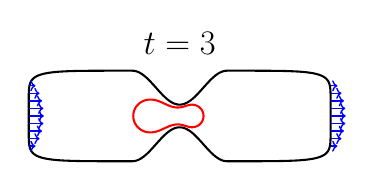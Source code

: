 \begin{tikzpicture}[scale=0.5]

\begin{axis}[
  xmin = -11,
  xmax = 11,
  ymin = -3.2,
  ymax = 3.2,
  scale only axis,
  axis equal image,
  hide axis,
  title = {\Huge$t=3$}
  ]

\addplot [mark=none,black,line width=1.5] table{
1.0e+01 0.0e+00
1.0e+01 3.682e-02
1.0e+01 7.365e-02
1.0e+01 1.105e-01
1.0e+01 1.474e-01
1.0e+01 1.843e-01
1.0e+01 2.213e-01
1.0e+01 2.583e-01
1.0e+01 2.955e-01
1.0e+01 3.327e-01
1.0e+01 3.7e-01
1.0e+01 4.074e-01
1.0e+01 4.45e-01
1.0e+01 4.827e-01
1.0e+01 5.205e-01
1.0e+01 5.586e-01
1.0e+01 5.967e-01
1.0e+01 6.351e-01
1.0e+01 6.737e-01
1.0e+01 7.125e-01
1.0e+01 7.515e-01
1.0e+01 7.907e-01
1.0e+01 8.302e-01
10.0e+00 8.7e-01
10.0e+00 9.1e-01
10.0e+00 9.504e-01
10.0e+00 9.911e-01
10.0e+00 1.032e+00
10.0e+00 1.073e+00
9.999e+00 1.115e+00
9.999e+00 1.157e+00
9.999e+00 1.2e+00
9.999e+00 1.242e+00
9.999e+00 1.286e+00
9.998e+00 1.33e+00
9.998e+00 1.374e+00
9.997e+00 1.419e+00
9.996e+00 1.464e+00
9.995e+00 1.509e+00
9.993e+00 1.556e+00
9.992e+00 1.602e+00
9.989e+00 1.649e+00
9.987e+00 1.697e+00
9.983e+00 1.746e+00
9.979e+00 1.794e+00
9.974e+00 1.844e+00
9.968e+00 1.894e+00
9.961e+00 1.944e+00
9.951e+00 1.995e+00
9.94e+00 2.046e+00
9.927e+00 2.097e+00
9.911e+00 2.149e+00
9.891e+00 2.201e+00
9.868e+00 2.252e+00
9.84e+00 2.304e+00
9.807e+00 2.355e+00
9.769e+00 2.405e+00
9.724e+00 2.454e+00
9.671e+00 2.503e+00
9.611e+00 2.55e+00
9.542e+00 2.594e+00
9.463e+00 2.637e+00
9.376e+00 2.678e+00
9.278e+00 2.716e+00
9.17e+00 2.751e+00
9.053e+00 2.783e+00
8.926e+00 2.813e+00
8.791e+00 2.839e+00
8.648e+00 2.862e+00
8.498e+00 2.883e+00
8.342e+00 2.901e+00
8.182e+00 2.917e+00
8.017e+00 2.931e+00
7.849e+00 2.942e+00
7.679e+00 2.952e+00
7.508e+00 2.96e+00
7.336e+00 2.967e+00
7.163e+00 2.973e+00
6.991e+00 2.978e+00
6.82e+00 2.982e+00
6.649e+00 2.985e+00
6.48e+00 2.988e+00
6.312e+00 2.99e+00
6.146e+00 2.992e+00
5.981e+00 2.994e+00
5.819e+00 2.995e+00
5.657e+00 2.996e+00
5.498e+00 2.997e+00
5.341e+00 2.998e+00
5.185e+00 2.998e+00
5.031e+00 2.998e+00
4.879e+00 2.999e+00
4.728e+00 2.999e+00
4.579e+00 2.999e+00
4.432e+00 2.999e+00
4.286e+00 3.0e+00
4.142e+00 3.0e+00
3.999e+00 3.0e+00
3.857e+00 3.0e+00
3.717e+00 3.0e+00
3.578e+00 3.0e+00
3.44e+00 3.0e+00
3.304e+00 3.0e+00
3.168e+00 3.0e+00
3.033e+00 2.993e+00
2.9e+00 2.967e+00
2.767e+00 2.922e+00
2.636e+00 2.859e+00
2.505e+00 2.78e+00
2.375e+00 2.685e+00
2.246e+00 2.578e+00
2.117e+00 2.459e+00
1.989e+00 2.332e+00
1.862e+00 2.198e+00
1.735e+00 2.059e+00
1.609e+00 1.918e+00
1.483e+00 1.777e+00
1.358e+00 1.638e+00
1.233e+00 1.503e+00
1.109e+00 1.374e+00
9.849e-01 1.253e+00
8.611e-01 1.142e+00
7.376e-01 1.042e+00
6.144e-01 9.557e-01
4.913e-01 8.831e-01
3.683e-01 8.255e-01
2.455e-01 7.837e-01
1.227e-01 7.585e-01
6.123e-16 7.5e-01
-1.227e-01 7.585e-01
-2.455e-01 7.837e-01
-3.683e-01 8.255e-01
-4.913e-01 8.831e-01
-6.144e-01 9.557e-01
-7.376e-01 1.042e+00
-8.611e-01 1.142e+00
-9.849e-01 1.253e+00
-1.109e+00 1.374e+00
-1.233e+00 1.503e+00
-1.358e+00 1.638e+00
-1.483e+00 1.777e+00
-1.609e+00 1.918e+00
-1.735e+00 2.059e+00
-1.862e+00 2.198e+00
-1.989e+00 2.332e+00
-2.117e+00 2.459e+00
-2.246e+00 2.578e+00
-2.375e+00 2.685e+00
-2.505e+00 2.78e+00
-2.636e+00 2.859e+00
-2.767e+00 2.922e+00
-2.9e+00 2.967e+00
-3.033e+00 2.993e+00
-3.168e+00 3.0e+00
-3.304e+00 3.0e+00
-3.44e+00 3.0e+00
-3.578e+00 3.0e+00
-3.717e+00 3.0e+00
-3.857e+00 3.0e+00
-3.999e+00 3.0e+00
-4.142e+00 3.0e+00
-4.286e+00 3.0e+00
-4.432e+00 2.999e+00
-4.579e+00 2.999e+00
-4.728e+00 2.999e+00
-4.879e+00 2.999e+00
-5.031e+00 2.998e+00
-5.185e+00 2.998e+00
-5.341e+00 2.998e+00
-5.498e+00 2.997e+00
-5.657e+00 2.996e+00
-5.819e+00 2.995e+00
-5.981e+00 2.994e+00
-6.146e+00 2.992e+00
-6.312e+00 2.99e+00
-6.48e+00 2.988e+00
-6.649e+00 2.985e+00
-6.82e+00 2.982e+00
-6.991e+00 2.978e+00
-7.163e+00 2.973e+00
-7.336e+00 2.967e+00
-7.508e+00 2.96e+00
-7.679e+00 2.952e+00
-7.849e+00 2.942e+00
-8.017e+00 2.931e+00
-8.182e+00 2.917e+00
-8.342e+00 2.901e+00
-8.498e+00 2.883e+00
-8.648e+00 2.862e+00
-8.791e+00 2.839e+00
-8.926e+00 2.813e+00
-9.053e+00 2.783e+00
-9.17e+00 2.751e+00
-9.278e+00 2.716e+00
-9.376e+00 2.678e+00
-9.463e+00 2.637e+00
-9.542e+00 2.594e+00
-9.611e+00 2.55e+00
-9.671e+00 2.503e+00
-9.724e+00 2.454e+00
-9.769e+00 2.405e+00
-9.807e+00 2.355e+00
-9.84e+00 2.304e+00
-9.868e+00 2.252e+00
-9.891e+00 2.201e+00
-9.911e+00 2.149e+00
-9.927e+00 2.097e+00
-9.94e+00 2.046e+00
-9.951e+00 1.995e+00
-9.961e+00 1.944e+00
-9.968e+00 1.894e+00
-9.974e+00 1.844e+00
-9.979e+00 1.794e+00
-9.983e+00 1.746e+00
-9.987e+00 1.697e+00
-9.989e+00 1.649e+00
-9.992e+00 1.602e+00
-9.993e+00 1.556e+00
-9.995e+00 1.509e+00
-9.996e+00 1.464e+00
-9.997e+00 1.419e+00
-9.998e+00 1.374e+00
-9.998e+00 1.33e+00
-9.999e+00 1.286e+00
-9.999e+00 1.242e+00
-9.999e+00 1.2e+00
-9.999e+00 1.157e+00
-9.999e+00 1.115e+00
-10.0e+00 1.073e+00
-10.0e+00 1.032e+00
-10.0e+00 9.911e-01
-10.0e+00 9.504e-01
-10.0e+00 9.1e-01
-10.0e+00 8.7e-01
-1.0e+01 8.302e-01
-1.0e+01 7.907e-01
-1.0e+01 7.515e-01
-1.0e+01 7.125e-01
-1.0e+01 6.737e-01
-1.0e+01 6.351e-01
-1.0e+01 5.967e-01
-1.0e+01 5.586e-01
-1.0e+01 5.205e-01
-1.0e+01 4.827e-01
-1.0e+01 4.45e-01
-1.0e+01 4.074e-01
-1.0e+01 3.7e-01
-1.0e+01 3.327e-01
-1.0e+01 2.955e-01
-1.0e+01 2.583e-01
-1.0e+01 2.213e-01
-1.0e+01 1.843e-01
-1.0e+01 1.474e-01
-1.0e+01 1.105e-01
-1.0e+01 7.365e-02
-1.0e+01 3.682e-02
-1.0e+01 3.674e-16
-1.0e+01 -3.682e-02
-1.0e+01 -7.365e-02
-1.0e+01 -1.105e-01
-1.0e+01 -1.474e-01
-1.0e+01 -1.843e-01
-1.0e+01 -2.213e-01
-1.0e+01 -2.583e-01
-1.0e+01 -2.955e-01
-1.0e+01 -3.327e-01
-1.0e+01 -3.7e-01
-1.0e+01 -4.074e-01
-1.0e+01 -4.45e-01
-1.0e+01 -4.827e-01
-1.0e+01 -5.205e-01
-1.0e+01 -5.586e-01
-1.0e+01 -5.967e-01
-1.0e+01 -6.351e-01
-1.0e+01 -6.737e-01
-1.0e+01 -7.125e-01
-1.0e+01 -7.515e-01
-1.0e+01 -7.907e-01
-1.0e+01 -8.302e-01
-10.0e+00 -8.7e-01
-10.0e+00 -9.1e-01
-10.0e+00 -9.504e-01
-10.0e+00 -9.911e-01
-10.0e+00 -1.032e+00
-10.0e+00 -1.073e+00
-9.999e+00 -1.115e+00
-9.999e+00 -1.157e+00
-9.999e+00 -1.2e+00
-9.999e+00 -1.242e+00
-9.999e+00 -1.286e+00
-9.998e+00 -1.33e+00
-9.998e+00 -1.374e+00
-9.997e+00 -1.419e+00
-9.996e+00 -1.464e+00
-9.995e+00 -1.509e+00
-9.993e+00 -1.556e+00
-9.992e+00 -1.602e+00
-9.989e+00 -1.649e+00
-9.987e+00 -1.697e+00
-9.983e+00 -1.746e+00
-9.979e+00 -1.794e+00
-9.974e+00 -1.844e+00
-9.968e+00 -1.894e+00
-9.961e+00 -1.944e+00
-9.951e+00 -1.995e+00
-9.94e+00 -2.046e+00
-9.927e+00 -2.097e+00
-9.911e+00 -2.149e+00
-9.891e+00 -2.201e+00
-9.868e+00 -2.252e+00
-9.84e+00 -2.304e+00
-9.807e+00 -2.355e+00
-9.769e+00 -2.405e+00
-9.724e+00 -2.454e+00
-9.671e+00 -2.503e+00
-9.611e+00 -2.55e+00
-9.542e+00 -2.594e+00
-9.463e+00 -2.637e+00
-9.376e+00 -2.678e+00
-9.278e+00 -2.716e+00
-9.17e+00 -2.751e+00
-9.053e+00 -2.783e+00
-8.926e+00 -2.813e+00
-8.791e+00 -2.839e+00
-8.648e+00 -2.862e+00
-8.498e+00 -2.883e+00
-8.342e+00 -2.901e+00
-8.182e+00 -2.917e+00
-8.017e+00 -2.931e+00
-7.849e+00 -2.942e+00
-7.679e+00 -2.952e+00
-7.508e+00 -2.96e+00
-7.336e+00 -2.967e+00
-7.163e+00 -2.973e+00
-6.991e+00 -2.978e+00
-6.82e+00 -2.982e+00
-6.649e+00 -2.985e+00
-6.48e+00 -2.988e+00
-6.312e+00 -2.99e+00
-6.146e+00 -2.992e+00
-5.981e+00 -2.994e+00
-5.819e+00 -2.995e+00
-5.657e+00 -2.996e+00
-5.498e+00 -2.997e+00
-5.341e+00 -2.998e+00
-5.185e+00 -2.998e+00
-5.031e+00 -2.998e+00
-4.879e+00 -2.999e+00
-4.728e+00 -2.999e+00
-4.579e+00 -2.999e+00
-4.432e+00 -2.999e+00
-4.286e+00 -3.0e+00
-4.142e+00 -3.0e+00
-3.999e+00 -3.0e+00
-3.857e+00 -3.0e+00
-3.717e+00 -3.0e+00
-3.578e+00 -3.0e+00
-3.44e+00 -3.0e+00
-3.304e+00 -3.0e+00
-3.168e+00 -3.0e+00
-3.033e+00 -2.993e+00
-2.9e+00 -2.967e+00
-2.767e+00 -2.922e+00
-2.636e+00 -2.859e+00
-2.505e+00 -2.78e+00
-2.375e+00 -2.685e+00
-2.246e+00 -2.578e+00
-2.117e+00 -2.459e+00
-1.989e+00 -2.332e+00
-1.862e+00 -2.198e+00
-1.735e+00 -2.059e+00
-1.609e+00 -1.918e+00
-1.483e+00 -1.777e+00
-1.358e+00 -1.638e+00
-1.233e+00 -1.503e+00
-1.109e+00 -1.374e+00
-9.849e-01 -1.253e+00
-8.611e-01 -1.142e+00
-7.376e-01 -1.042e+00
-6.144e-01 -9.557e-01
-4.913e-01 -8.831e-01
-3.683e-01 -8.255e-01
-2.455e-01 -7.837e-01
-1.227e-01 -7.585e-01
-1.837e-15 -7.5e-01
1.227e-01 -7.585e-01
2.455e-01 -7.837e-01
3.683e-01 -8.255e-01
4.913e-01 -8.831e-01
6.144e-01 -9.557e-01
7.376e-01 -1.042e+00
8.611e-01 -1.142e+00
9.849e-01 -1.253e+00
1.109e+00 -1.374e+00
1.233e+00 -1.503e+00
1.358e+00 -1.638e+00
1.483e+00 -1.777e+00
1.609e+00 -1.918e+00
1.735e+00 -2.059e+00
1.862e+00 -2.198e+00
1.989e+00 -2.332e+00
2.117e+00 -2.459e+00
2.246e+00 -2.578e+00
2.375e+00 -2.685e+00
2.505e+00 -2.78e+00
2.636e+00 -2.859e+00
2.767e+00 -2.922e+00
2.9e+00 -2.967e+00
3.033e+00 -2.993e+00
3.168e+00 -3.0e+00
3.304e+00 -3.0e+00
3.44e+00 -3.0e+00
3.578e+00 -3.0e+00
3.717e+00 -3.0e+00
3.857e+00 -3.0e+00
3.999e+00 -3.0e+00
4.142e+00 -3.0e+00
4.286e+00 -3.0e+00
4.432e+00 -2.999e+00
4.579e+00 -2.999e+00
4.728e+00 -2.999e+00
4.879e+00 -2.999e+00
5.031e+00 -2.998e+00
5.185e+00 -2.998e+00
5.341e+00 -2.998e+00
5.498e+00 -2.997e+00
5.657e+00 -2.996e+00
5.819e+00 -2.995e+00
5.981e+00 -2.994e+00
6.146e+00 -2.992e+00
6.312e+00 -2.99e+00
6.48e+00 -2.988e+00
6.649e+00 -2.985e+00
6.82e+00 -2.982e+00
6.991e+00 -2.978e+00
7.163e+00 -2.973e+00
7.336e+00 -2.967e+00
7.508e+00 -2.96e+00
7.679e+00 -2.952e+00
7.849e+00 -2.942e+00
8.017e+00 -2.931e+00
8.182e+00 -2.917e+00
8.342e+00 -2.901e+00
8.498e+00 -2.883e+00
8.648e+00 -2.862e+00
8.791e+00 -2.839e+00
8.926e+00 -2.813e+00
9.053e+00 -2.783e+00
9.17e+00 -2.751e+00
9.278e+00 -2.716e+00
9.376e+00 -2.678e+00
9.463e+00 -2.637e+00
9.542e+00 -2.594e+00
9.611e+00 -2.55e+00
9.671e+00 -2.503e+00
9.724e+00 -2.454e+00
9.769e+00 -2.405e+00
9.807e+00 -2.355e+00
9.84e+00 -2.304e+00
9.868e+00 -2.252e+00
9.891e+00 -2.201e+00
9.911e+00 -2.149e+00
9.927e+00 -2.097e+00
9.94e+00 -2.046e+00
9.951e+00 -1.995e+00
9.961e+00 -1.944e+00
9.968e+00 -1.894e+00
9.974e+00 -1.844e+00
9.979e+00 -1.794e+00
9.983e+00 -1.746e+00
9.987e+00 -1.697e+00
9.989e+00 -1.649e+00
9.992e+00 -1.602e+00
9.993e+00 -1.556e+00
9.995e+00 -1.509e+00
9.996e+00 -1.464e+00
9.997e+00 -1.419e+00
9.998e+00 -1.374e+00
9.998e+00 -1.33e+00
9.999e+00 -1.286e+00
9.999e+00 -1.242e+00
9.999e+00 -1.2e+00
9.999e+00 -1.157e+00
9.999e+00 -1.115e+00
10.0e+00 -1.073e+00
10.0e+00 -1.032e+00
10.0e+00 -9.911e-01
10.0e+00 -9.504e-01
10.0e+00 -9.1e-01
10.0e+00 -8.7e-01
1.0e+01 -8.302e-01
1.0e+01 -7.907e-01
1.0e+01 -7.515e-01
1.0e+01 -7.125e-01
1.0e+01 -6.737e-01
1.0e+01 -6.351e-01
1.0e+01 -5.967e-01
1.0e+01 -5.586e-01
1.0e+01 -5.205e-01
1.0e+01 -4.827e-01
1.0e+01 -4.45e-01
1.0e+01 -4.074e-01
1.0e+01 -3.7e-01
1.0e+01 -3.327e-01
1.0e+01 -2.955e-01
1.0e+01 -2.583e-01
1.0e+01 -2.213e-01
1.0e+01 -1.843e-01
1.0e+01 -1.474e-01
1.0e+01 -1.105e-01
1.0e+01 -7.365e-02
1.0e+01 -3.682e-02
1.0e+01 0.0e+00
};


\addplot [mark=none,red,line width=1.5] table{
-8.671e-01 7.527e-01
-8.865e-01 7.615e-01
-9.06e-01 7.705e-01
-9.258e-01 7.796e-01
-9.459e-01 7.889e-01
-9.665e-01 7.984e-01
-9.875e-01 8.083e-01
-1.009e+00 8.184e-01
-1.031e+00 8.288e-01
-1.054e+00 8.395e-01
-1.078e+00 8.506e-01
-1.103e+00 8.619e-01
-1.128e+00 8.736e-01
-1.154e+00 8.855e-01
-1.182e+00 8.978e-01
-1.21e+00 9.102e-01
-1.239e+00 9.228e-01
-1.269e+00 9.356e-01
-1.301e+00 9.485e-01
-1.333e+00 9.614e-01
-1.367e+00 9.742e-01
-1.402e+00 9.87e-01
-1.438e+00 9.995e-01
-1.475e+00 1.012e+00
-1.514e+00 1.023e+00
-1.553e+00 1.034e+00
-1.594e+00 1.045e+00
-1.637e+00 1.055e+00
-1.68e+00 1.063e+00
-1.725e+00 1.071e+00
-1.77e+00 1.077e+00
-1.817e+00 1.083e+00
-1.866e+00 1.086e+00
-1.915e+00 1.088e+00
-1.965e+00 1.088e+00
-2.015e+00 1.086e+00
-2.067e+00 1.082e+00
-2.119e+00 1.075e+00
-2.172e+00 1.066e+00
-2.225e+00 1.055e+00
-2.278e+00 1.041e+00
-2.331e+00 1.024e+00
-2.384e+00 1.005e+00
-2.437e+00 9.822e-01
-2.488e+00 9.568e-01
-2.539e+00 9.285e-01
-2.589e+00 8.972e-01
-2.638e+00 8.63e-01
-2.685e+00 8.258e-01
-2.731e+00 7.858e-01
-2.774e+00 7.43e-01
-2.815e+00 6.974e-01
-2.854e+00 6.493e-01
-2.89e+00 5.987e-01
-2.924e+00 5.459e-01
-2.954e+00 4.909e-01
-2.981e+00 4.339e-01
-3.005e+00 3.752e-01
-3.026e+00 3.151e-01
-3.043e+00 2.536e-01
-3.056e+00 1.911e-01
-3.066e+00 1.279e-01
-3.071e+00 6.406e-02
-3.073e+00 -3.623e-11
-3.071e+00 -6.406e-02
-3.066e+00 -1.279e-01
-3.056e+00 -1.911e-01
-3.043e+00 -2.536e-01
-3.026e+00 -3.151e-01
-3.005e+00 -3.752e-01
-2.981e+00 -4.339e-01
-2.954e+00 -4.909e-01
-2.924e+00 -5.459e-01
-2.89e+00 -5.987e-01
-2.854e+00 -6.493e-01
-2.815e+00 -6.974e-01
-2.774e+00 -7.43e-01
-2.731e+00 -7.858e-01
-2.685e+00 -8.258e-01
-2.638e+00 -8.63e-01
-2.589e+00 -8.972e-01
-2.539e+00 -9.285e-01
-2.488e+00 -9.568e-01
-2.437e+00 -9.822e-01
-2.384e+00 -1.005e+00
-2.331e+00 -1.024e+00
-2.278e+00 -1.041e+00
-2.225e+00 -1.055e+00
-2.172e+00 -1.066e+00
-2.119e+00 -1.075e+00
-2.067e+00 -1.082e+00
-2.015e+00 -1.086e+00
-1.965e+00 -1.088e+00
-1.915e+00 -1.088e+00
-1.866e+00 -1.086e+00
-1.817e+00 -1.083e+00
-1.77e+00 -1.077e+00
-1.725e+00 -1.071e+00
-1.68e+00 -1.063e+00
-1.637e+00 -1.055e+00
-1.594e+00 -1.045e+00
-1.553e+00 -1.034e+00
-1.514e+00 -1.023e+00
-1.475e+00 -1.012e+00
-1.438e+00 -9.995e-01
-1.402e+00 -9.87e-01
-1.367e+00 -9.742e-01
-1.333e+00 -9.614e-01
-1.301e+00 -9.485e-01
-1.269e+00 -9.356e-01
-1.239e+00 -9.228e-01
-1.21e+00 -9.102e-01
-1.182e+00 -8.978e-01
-1.154e+00 -8.855e-01
-1.128e+00 -8.736e-01
-1.103e+00 -8.619e-01
-1.078e+00 -8.506e-01
-1.054e+00 -8.395e-01
-1.031e+00 -8.288e-01
-1.009e+00 -8.184e-01
-9.875e-01 -8.083e-01
-9.665e-01 -7.984e-01
-9.459e-01 -7.889e-01
-9.258e-01 -7.796e-01
-9.06e-01 -7.705e-01
-8.865e-01 -7.615e-01
-8.671e-01 -7.527e-01
-8.478e-01 -7.441e-01
-8.285e-01 -7.355e-01
-8.09e-01 -7.27e-01
-7.893e-01 -7.185e-01
-7.692e-01 -7.1e-01
-7.488e-01 -7.014e-01
-7.278e-01 -6.929e-01
-7.062e-01 -6.843e-01
-6.84e-01 -6.756e-01
-6.61e-01 -6.669e-01
-6.372e-01 -6.582e-01
-6.125e-01 -6.495e-01
-5.869e-01 -6.408e-01
-5.603e-01 -6.321e-01
-5.327e-01 -6.236e-01
-5.04e-01 -6.153e-01
-4.742e-01 -6.072e-01
-4.433e-01 -5.995e-01
-4.113e-01 -5.921e-01
-3.78e-01 -5.852e-01
-3.436e-01 -5.79e-01
-3.08e-01 -5.734e-01
-2.712e-01 -5.687e-01
-2.333e-01 -5.649e-01
-1.942e-01 -5.622e-01
-1.54e-01 -5.607e-01
-1.127e-01 -5.606e-01
-7.041e-02 -5.618e-01
-2.717e-02 -5.646e-01
1.693e-02 -5.691e-01
6.183e-02 -5.752e-01
1.075e-01 -5.83e-01
1.537e-01 -5.926e-01
2.006e-01 -6.037e-01
2.481e-01 -6.164e-01
2.961e-01 -6.304e-01
3.447e-01 -6.455e-01
3.94e-01 -6.612e-01
4.441e-01 -6.772e-01
4.952e-01 -6.928e-01
5.474e-01 -7.076e-01
6.007e-01 -7.208e-01
6.553e-01 -7.319e-01
7.11e-01 -7.404e-01
7.678e-01 -7.455e-01
8.255e-01 -7.471e-01
8.838e-01 -7.445e-01
9.424e-01 -7.377e-01
1.001e+00 -7.263e-01
1.059e+00 -7.104e-01
1.115e+00 -6.897e-01
1.171e+00 -6.643e-01
1.224e+00 -6.343e-01
1.276e+00 -5.998e-01
1.324e+00 -5.609e-01
1.37e+00 -5.178e-01
1.411e+00 -4.709e-01
1.449e+00 -4.204e-01
1.483e+00 -3.666e-01
1.512e+00 -3.1e-01
1.536e+00 -2.51e-01
1.555e+00 -1.9e-01
1.569e+00 -1.275e-01
1.577e+00 -6.402e-02
1.58e+00 -3.332e-11
1.577e+00 6.402e-02
1.569e+00 1.275e-01
1.555e+00 1.9e-01
1.536e+00 2.51e-01
1.512e+00 3.1e-01
1.483e+00 3.666e-01
1.449e+00 4.204e-01
1.411e+00 4.709e-01
1.37e+00 5.178e-01
1.324e+00 5.609e-01
1.276e+00 5.998e-01
1.224e+00 6.343e-01
1.171e+00 6.643e-01
1.115e+00 6.897e-01
1.059e+00 7.104e-01
1.001e+00 7.263e-01
9.424e-01 7.377e-01
8.838e-01 7.445e-01
8.255e-01 7.471e-01
7.678e-01 7.455e-01
7.11e-01 7.404e-01
6.553e-01 7.319e-01
6.007e-01 7.208e-01
5.474e-01 7.076e-01
4.952e-01 6.928e-01
4.441e-01 6.772e-01
3.94e-01 6.612e-01
3.447e-01 6.455e-01
2.961e-01 6.304e-01
2.481e-01 6.164e-01
2.006e-01 6.037e-01
1.537e-01 5.926e-01
1.075e-01 5.83e-01
6.183e-02 5.752e-01
1.693e-02 5.691e-01
-2.717e-02 5.646e-01
-7.041e-02 5.618e-01
-1.127e-01 5.606e-01
-1.54e-01 5.607e-01
-1.942e-01 5.622e-01
-2.333e-01 5.649e-01
-2.712e-01 5.687e-01
-3.08e-01 5.734e-01
-3.436e-01 5.79e-01
-3.78e-01 5.852e-01
-4.113e-01 5.921e-01
-4.433e-01 5.995e-01
-4.742e-01 6.072e-01
-5.04e-01 6.153e-01
-5.327e-01 6.236e-01
-5.603e-01 6.321e-01
-5.869e-01 6.408e-01
-6.125e-01 6.495e-01
-6.372e-01 6.582e-01
-6.61e-01 6.669e-01
-6.84e-01 6.756e-01
-7.062e-01 6.843e-01
-7.278e-01 6.929e-01
-7.488e-01 7.014e-01
-7.692e-01 7.1e-01
-7.893e-01 7.185e-01
-8.09e-01 7.27e-01
-8.285e-01 7.355e-01
-8.478e-01 7.441e-01
-8.671e-01 7.527e-01
};

\foreach \y in {-2.0,-1.5,...,2.0}
\addplot[color=blue,line width = 1.0pt,solid,->]
plot coordinates{
  (-10,\y)
  (-10+exp(9/(\y*\y-9))/exp(-1),\y)
};

\foreach \y in {-2.0,-1.5,...,2.0}
\addplot[color=blue,line width = 1.0pt,solid,->]
plot coordinates{
  (10,\y)
  (10+exp(9/(\y*\y-9))/exp(-1),\y)
};

\end{axis}

\end{tikzpicture}



